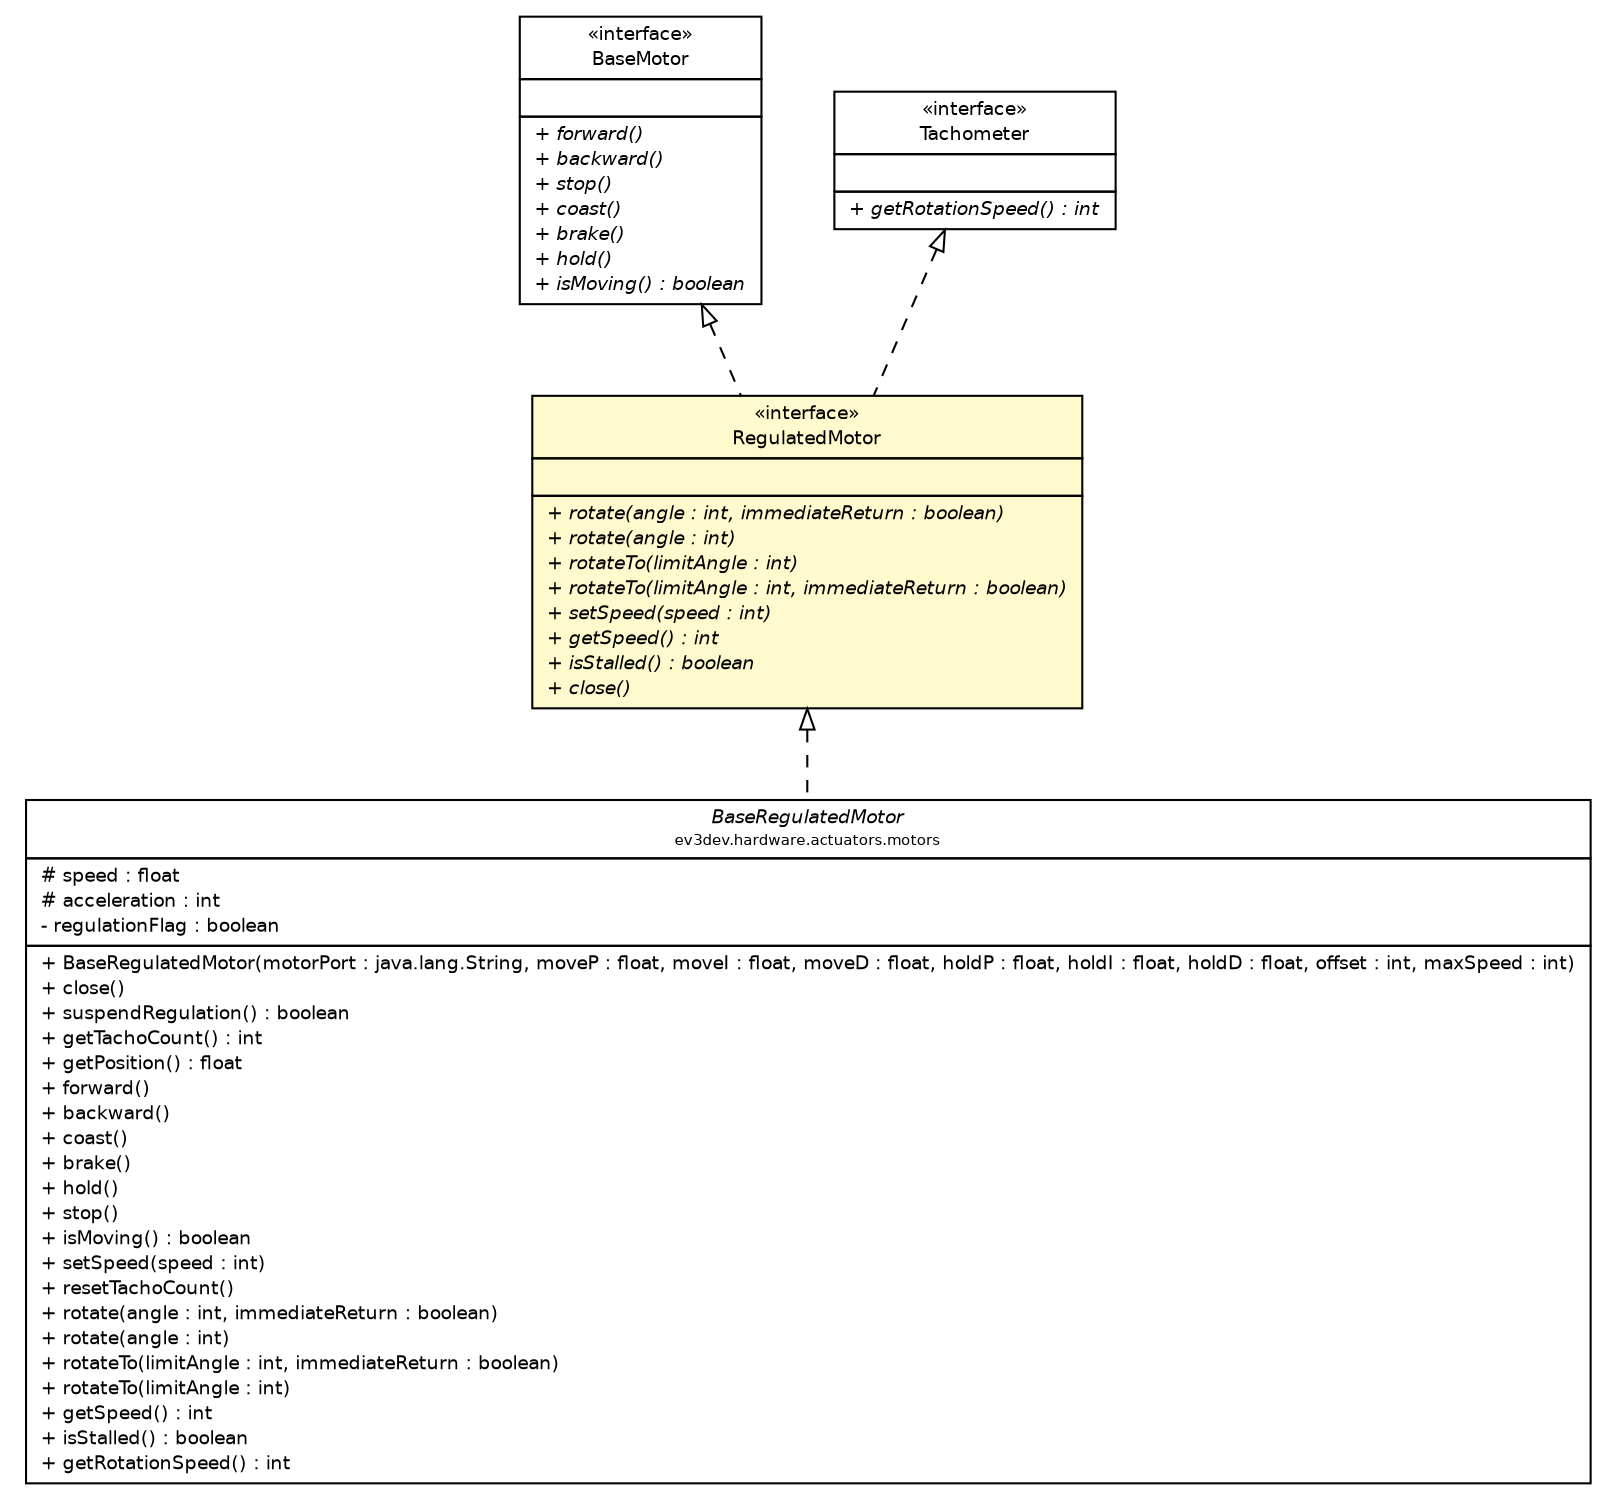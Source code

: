 #!/usr/local/bin/dot
#
# Class diagram 
# Generated by UMLGraph version R5_6-24-gf6e263 (http://www.umlgraph.org/)
#

digraph G {
	edge [fontname="Helvetica",fontsize=10,labelfontname="Helvetica",labelfontsize=10];
	node [fontname="Helvetica",fontsize=10,shape=plaintext];
	nodesep=0.25;
	ranksep=0.5;
	// ev3dev.hardware.actuators.motors.BaseRegulatedMotor
	c6567 [label=<<table title="ev3dev.hardware.actuators.motors.BaseRegulatedMotor" border="0" cellborder="1" cellspacing="0" cellpadding="2" port="p" href="../../ev3dev/hardware/actuators/motors/BaseRegulatedMotor.html">
		<tr><td><table border="0" cellspacing="0" cellpadding="1">
<tr><td align="center" balign="center"><font face="Helvetica-Oblique"> BaseRegulatedMotor </font></td></tr>
<tr><td align="center" balign="center"><font point-size="7.0"> ev3dev.hardware.actuators.motors </font></td></tr>
		</table></td></tr>
		<tr><td><table border="0" cellspacing="0" cellpadding="1">
<tr><td align="left" balign="left"> # speed : float </td></tr>
<tr><td align="left" balign="left"> # acceleration : int </td></tr>
<tr><td align="left" balign="left"> - regulationFlag : boolean </td></tr>
		</table></td></tr>
		<tr><td><table border="0" cellspacing="0" cellpadding="1">
<tr><td align="left" balign="left"> + BaseRegulatedMotor(motorPort : java.lang.String, moveP : float, moveI : float, moveD : float, holdP : float, holdI : float, holdD : float, offset : int, maxSpeed : int) </td></tr>
<tr><td align="left" balign="left"> + close() </td></tr>
<tr><td align="left" balign="left"> + suspendRegulation() : boolean </td></tr>
<tr><td align="left" balign="left"> + getTachoCount() : int </td></tr>
<tr><td align="left" balign="left"> + getPosition() : float </td></tr>
<tr><td align="left" balign="left"> + forward() </td></tr>
<tr><td align="left" balign="left"> + backward() </td></tr>
<tr><td align="left" balign="left"> + coast() </td></tr>
<tr><td align="left" balign="left"> + brake() </td></tr>
<tr><td align="left" balign="left"> + hold() </td></tr>
<tr><td align="left" balign="left"> + stop() </td></tr>
<tr><td align="left" balign="left"> + isMoving() : boolean </td></tr>
<tr><td align="left" balign="left"> + setSpeed(speed : int) </td></tr>
<tr><td align="left" balign="left"> + resetTachoCount() </td></tr>
<tr><td align="left" balign="left"> + rotate(angle : int, immediateReturn : boolean) </td></tr>
<tr><td align="left" balign="left"> + rotate(angle : int) </td></tr>
<tr><td align="left" balign="left"> + rotateTo(limitAngle : int, immediateReturn : boolean) </td></tr>
<tr><td align="left" balign="left"> + rotateTo(limitAngle : int) </td></tr>
<tr><td align="left" balign="left"> + getSpeed() : int </td></tr>
<tr><td align="left" balign="left"> + isStalled() : boolean </td></tr>
<tr><td align="left" balign="left"> + getRotationSpeed() : int </td></tr>
		</table></td></tr>
		</table>>, URL="../../ev3dev/hardware/actuators/motors/BaseRegulatedMotor.html", fontname="Helvetica", fontcolor="black", fontsize=9.0];
	// lejos.robotics.BaseMotor
	c6607 [label=<<table title="lejos.robotics.BaseMotor" border="0" cellborder="1" cellspacing="0" cellpadding="2" port="p" href="./BaseMotor.html">
		<tr><td><table border="0" cellspacing="0" cellpadding="1">
<tr><td align="center" balign="center"> &#171;interface&#187; </td></tr>
<tr><td align="center" balign="center"> BaseMotor </td></tr>
		</table></td></tr>
		<tr><td><table border="0" cellspacing="0" cellpadding="1">
<tr><td align="left" balign="left">  </td></tr>
		</table></td></tr>
		<tr><td><table border="0" cellspacing="0" cellpadding="1">
<tr><td align="left" balign="left"><font face="Helvetica-Oblique" point-size="9.0"> + forward() </font></td></tr>
<tr><td align="left" balign="left"><font face="Helvetica-Oblique" point-size="9.0"> + backward() </font></td></tr>
<tr><td align="left" balign="left"><font face="Helvetica-Oblique" point-size="9.0"> + stop() </font></td></tr>
<tr><td align="left" balign="left"><font face="Helvetica-Oblique" point-size="9.0"> + coast() </font></td></tr>
<tr><td align="left" balign="left"><font face="Helvetica-Oblique" point-size="9.0"> + brake() </font></td></tr>
<tr><td align="left" balign="left"><font face="Helvetica-Oblique" point-size="9.0"> + hold() </font></td></tr>
<tr><td align="left" balign="left"><font face="Helvetica-Oblique" point-size="9.0"> + isMoving() : boolean </font></td></tr>
		</table></td></tr>
		</table>>, URL="./BaseMotor.html", fontname="Helvetica", fontcolor="black", fontsize=9.0];
	// lejos.robotics.RegulatedMotor
	c6614 [label=<<table title="lejos.robotics.RegulatedMotor" border="0" cellborder="1" cellspacing="0" cellpadding="2" port="p" bgcolor="lemonChiffon" href="./RegulatedMotor.html">
		<tr><td><table border="0" cellspacing="0" cellpadding="1">
<tr><td align="center" balign="center"> &#171;interface&#187; </td></tr>
<tr><td align="center" balign="center"> RegulatedMotor </td></tr>
		</table></td></tr>
		<tr><td><table border="0" cellspacing="0" cellpadding="1">
<tr><td align="left" balign="left">  </td></tr>
		</table></td></tr>
		<tr><td><table border="0" cellspacing="0" cellpadding="1">
<tr><td align="left" balign="left"><font face="Helvetica-Oblique" point-size="9.0"> + rotate(angle : int, immediateReturn : boolean) </font></td></tr>
<tr><td align="left" balign="left"><font face="Helvetica-Oblique" point-size="9.0"> + rotate(angle : int) </font></td></tr>
<tr><td align="left" balign="left"><font face="Helvetica-Oblique" point-size="9.0"> + rotateTo(limitAngle : int) </font></td></tr>
<tr><td align="left" balign="left"><font face="Helvetica-Oblique" point-size="9.0"> + rotateTo(limitAngle : int, immediateReturn : boolean) </font></td></tr>
<tr><td align="left" balign="left"><font face="Helvetica-Oblique" point-size="9.0"> + setSpeed(speed : int) </font></td></tr>
<tr><td align="left" balign="left"><font face="Helvetica-Oblique" point-size="9.0"> + getSpeed() : int </font></td></tr>
<tr><td align="left" balign="left"><font face="Helvetica-Oblique" point-size="9.0"> + isStalled() : boolean </font></td></tr>
<tr><td align="left" balign="left"><font face="Helvetica-Oblique" point-size="9.0"> + close() </font></td></tr>
		</table></td></tr>
		</table>>, URL="./RegulatedMotor.html", fontname="Helvetica", fontcolor="black", fontsize=9.0];
	// lejos.robotics.Tachometer
	c6616 [label=<<table title="lejos.robotics.Tachometer" border="0" cellborder="1" cellspacing="0" cellpadding="2" port="p" href="./Tachometer.html">
		<tr><td><table border="0" cellspacing="0" cellpadding="1">
<tr><td align="center" balign="center"> &#171;interface&#187; </td></tr>
<tr><td align="center" balign="center"> Tachometer </td></tr>
		</table></td></tr>
		<tr><td><table border="0" cellspacing="0" cellpadding="1">
<tr><td align="left" balign="left">  </td></tr>
		</table></td></tr>
		<tr><td><table border="0" cellspacing="0" cellpadding="1">
<tr><td align="left" balign="left"><font face="Helvetica-Oblique" point-size="9.0"> + getRotationSpeed() : int </font></td></tr>
		</table></td></tr>
		</table>>, URL="./Tachometer.html", fontname="Helvetica", fontcolor="black", fontsize=9.0];
	//ev3dev.hardware.actuators.motors.BaseRegulatedMotor implements lejos.robotics.RegulatedMotor
	c6614:p -> c6567:p [dir=back,arrowtail=empty,style=dashed];
	//lejos.robotics.RegulatedMotor implements lejos.robotics.BaseMotor
	c6607:p -> c6614:p [dir=back,arrowtail=empty,style=dashed];
	//lejos.robotics.RegulatedMotor implements lejos.robotics.Tachometer
	c6616:p -> c6614:p [dir=back,arrowtail=empty,style=dashed];
}

